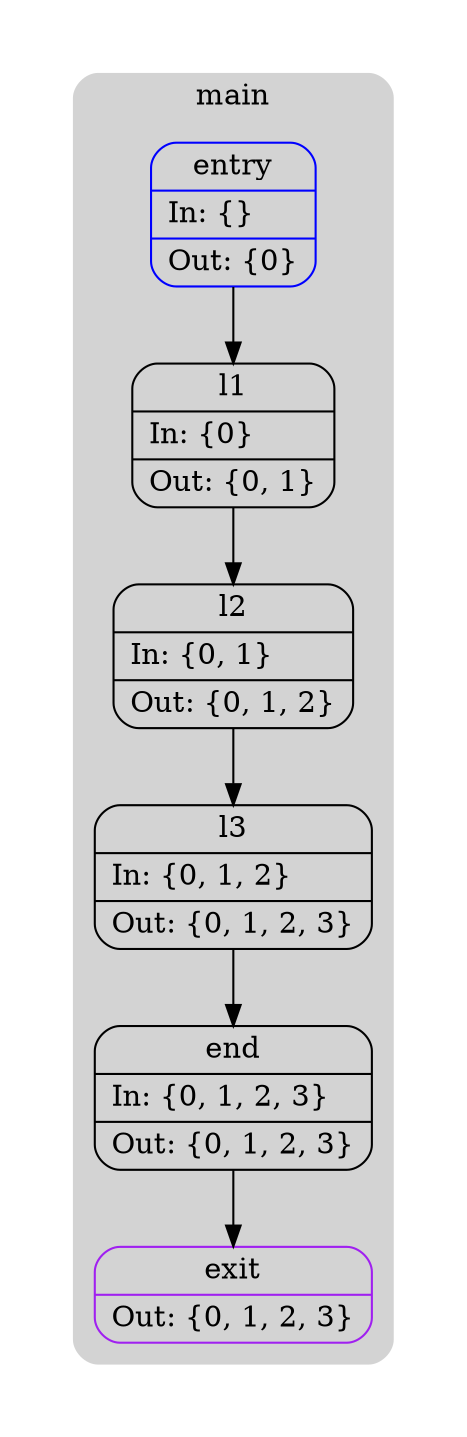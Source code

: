 digraph G {
  compound=true
  subgraph cluster_ {
    peripheries=0
    subgraph cluster_0_wrapper {
      peripheries=0
      margin=15
      subgraph cluster_0 {
        label="main"
        color=darkgray
        style=rounded
        bgcolor=lightgray
        margin=10
        cluster_0_0[label="{entry|In: \{\}\l|Out: \{0\}\l}",shape=Mrecord,color=blue]
        cluster_0_1[label="{l1|In: \{0\}\l|Out: \{0, 1\}\l}",shape=Mrecord,color=black]
        cluster_0_2[label="{l2|In: \{0, 1\}\l|Out: \{0, 1, 2\}\l}",shape=Mrecord,color=black]
        cluster_0_3[label="{l3|In: \{0, 1, 2\}\l|Out: \{0, 1, 2, 3\}\l}",shape=Mrecord,color=black]
        cluster_0_4[label="{end|In: \{0, 1, 2, 3\}\l|Out: \{0, 1, 2, 3\}\l}",shape=Mrecord,color=black]
        cluster_0_exit[label="{exit|Out: \{0, 1, 2, 3\}\l}",shape=Mrecord,color=purple]
        cluster_0_0 -> cluster_0_1
        cluster_0_1 -> cluster_0_2
        cluster_0_2 -> cluster_0_3
        cluster_0_3 -> cluster_0_4
        cluster_0_4 -> cluster_0_exit [color=black]
      }
    }
  }
}
